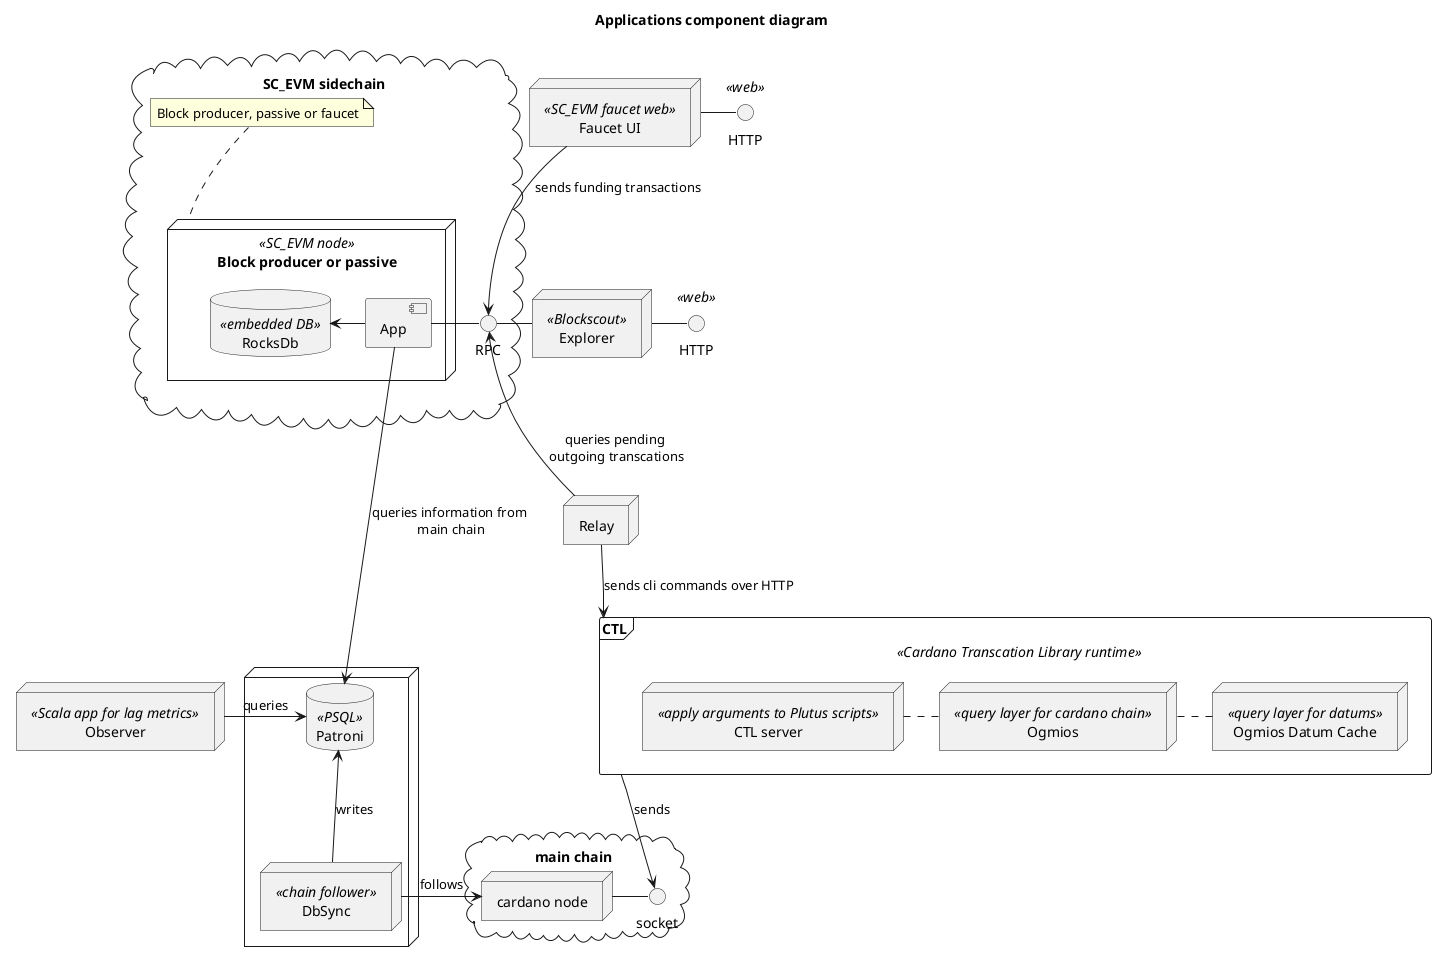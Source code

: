 @startuml "Component diagram"

title "Applications component diagram"

' Sidechain/ SC_EVM
cloud "SC_EVM sidechain" as sidechain {
    node "Block producer or passive" <<SC_EVM node>> as scEvm1 {
        component App as app1
        database RocksDb <<embedded DB>> as rocksDb1
        app1 -left-> rocksDb1
    }
    interface RPC as rpc1
    app1 - rpc1

    note top of scEvm1: Block producer, passive or faucet
}

' Faucet
interface HTTP <<web>> as faucet_ui_http
node "Faucet UI" <<SC_EVM faucet web>> as faucet_ui
faucet_ui - faucet_ui_http

' Observer
node Observer <<Scala app for lag metrics>> as observer

' Explorer
node Explorer <<Blockscout>> as explorer
interface HTTP <<web>> as explorer_http
explorer - explorer_http

' Relay
node Relay as relay

' CTL
frame "CTL" <<Cardano Transcation Library runtime>> as ctl {
    node Ogmios <<query layer for cardano chain>>
    node "Ogmios Datum Cache" <<query layer for datums>> as ogmios_datum
    node "CTL server" <<apply arguments to Plutus scripts>> as ctl_server
    Ogmios . ogmios_datum
    Ogmios .left. ctl_server
}

' Chain follower
node {
    node DbSync <<chain follower>> as db_sync
    database Patroni <<PSQL>>
}

' Main chain
cloud "main chain" {
    interface socket
    node "cardano node" as mainchain
    mainchain - socket
}

' Links
db_sync -> mainchain: follows
app1 -down-> Patroni: queries information from\n main chain
db_sync -up-> Patroni: writes
rpc1 <-down- relay: queries pending\n outgoing transcations
relay --> ctl: sends cli commands over HTTP
ctl --> socket: sends
explorer - rpc1
faucet_ui -down-> rpc1: sends funding transactions
Patroni <-left- observer: queries

@enduml
